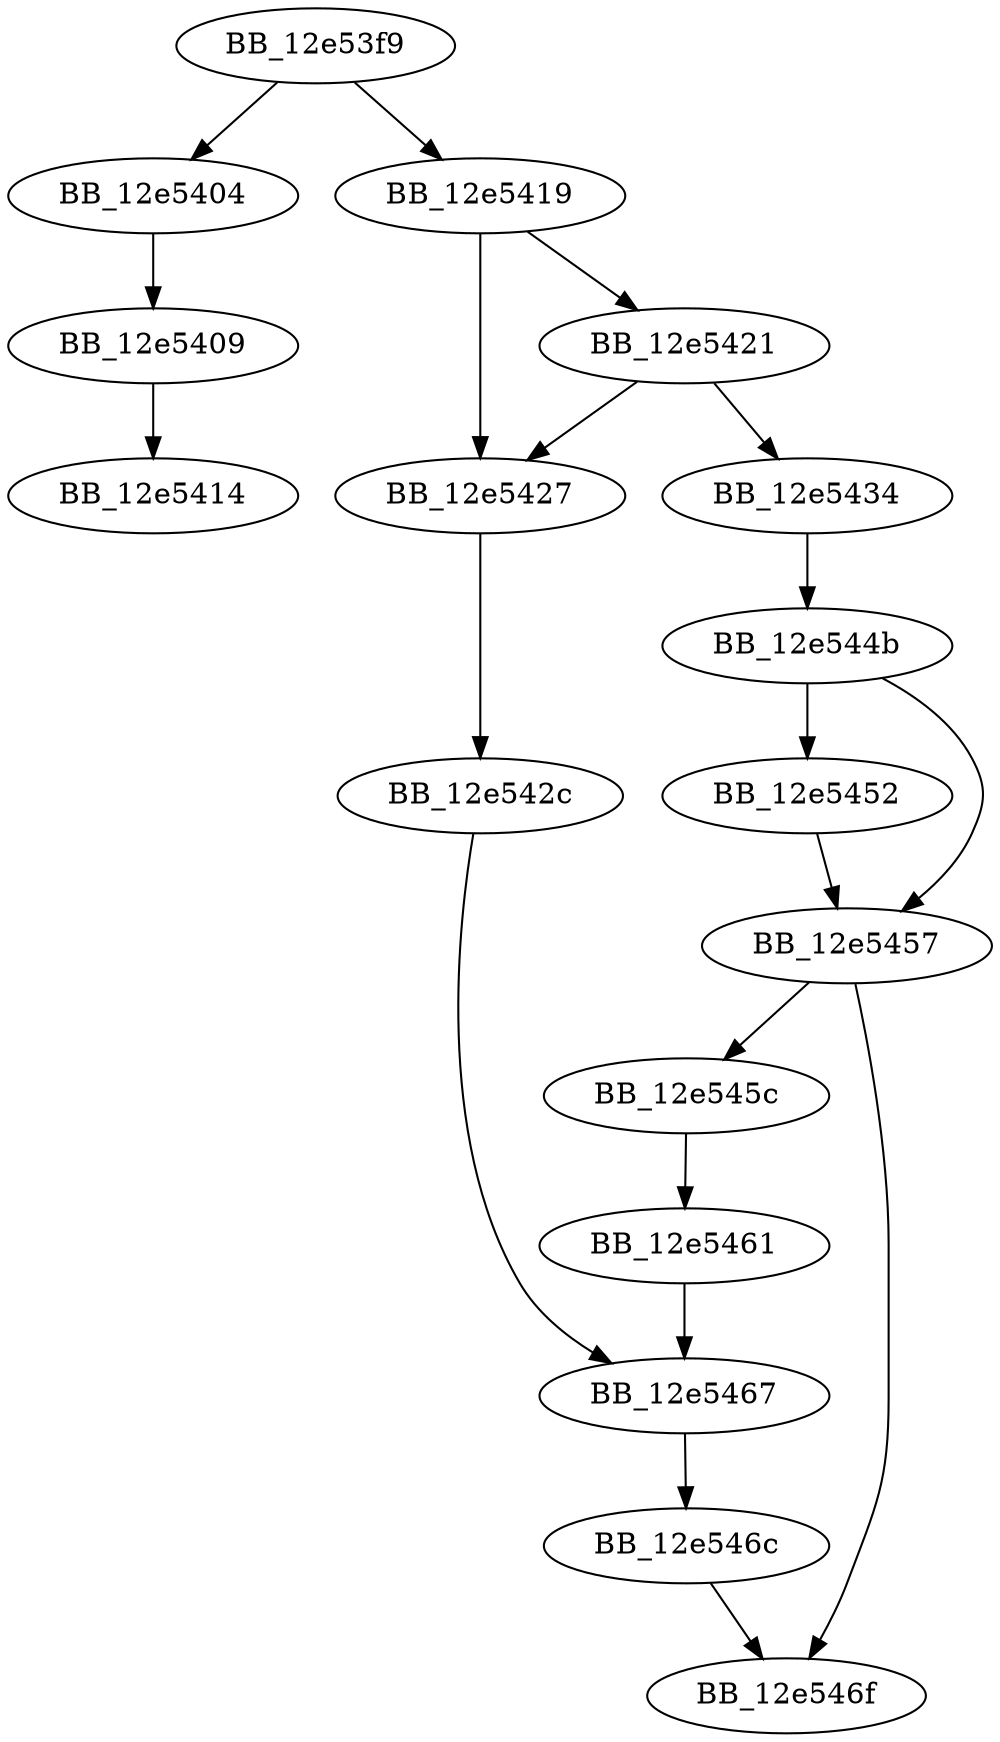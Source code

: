 DiGraph __vswprintf_s_l{
BB_12e53f9->BB_12e5404
BB_12e53f9->BB_12e5419
BB_12e5404->BB_12e5409
BB_12e5409->BB_12e5414
BB_12e5419->BB_12e5421
BB_12e5419->BB_12e5427
BB_12e5421->BB_12e5427
BB_12e5421->BB_12e5434
BB_12e5427->BB_12e542c
BB_12e542c->BB_12e5467
BB_12e5434->BB_12e544b
BB_12e544b->BB_12e5452
BB_12e544b->BB_12e5457
BB_12e5452->BB_12e5457
BB_12e5457->BB_12e545c
BB_12e5457->BB_12e546f
BB_12e545c->BB_12e5461
BB_12e5461->BB_12e5467
BB_12e5467->BB_12e546c
BB_12e546c->BB_12e546f
}
